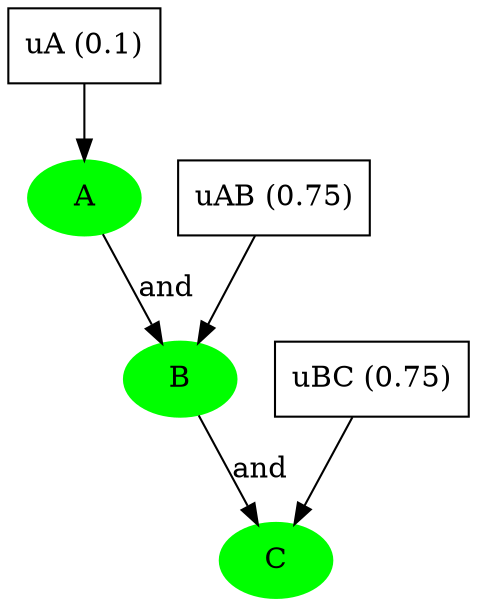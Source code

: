 digraph G {
  uA [shape=box,label="uA (0.1)"];
  uAB [shape=box,label="uAB (0.75)"];
  uBC [shape=box,label="uBC (0.75)"];
  uA -> A;
  A [style=filled,color=green];
  uAB -> B;
  B [style=filled,color=green];
  uBC -> C;
  C [style=filled,color=green];
  A->B [label="and"];
  B->C [label="and"];
}
